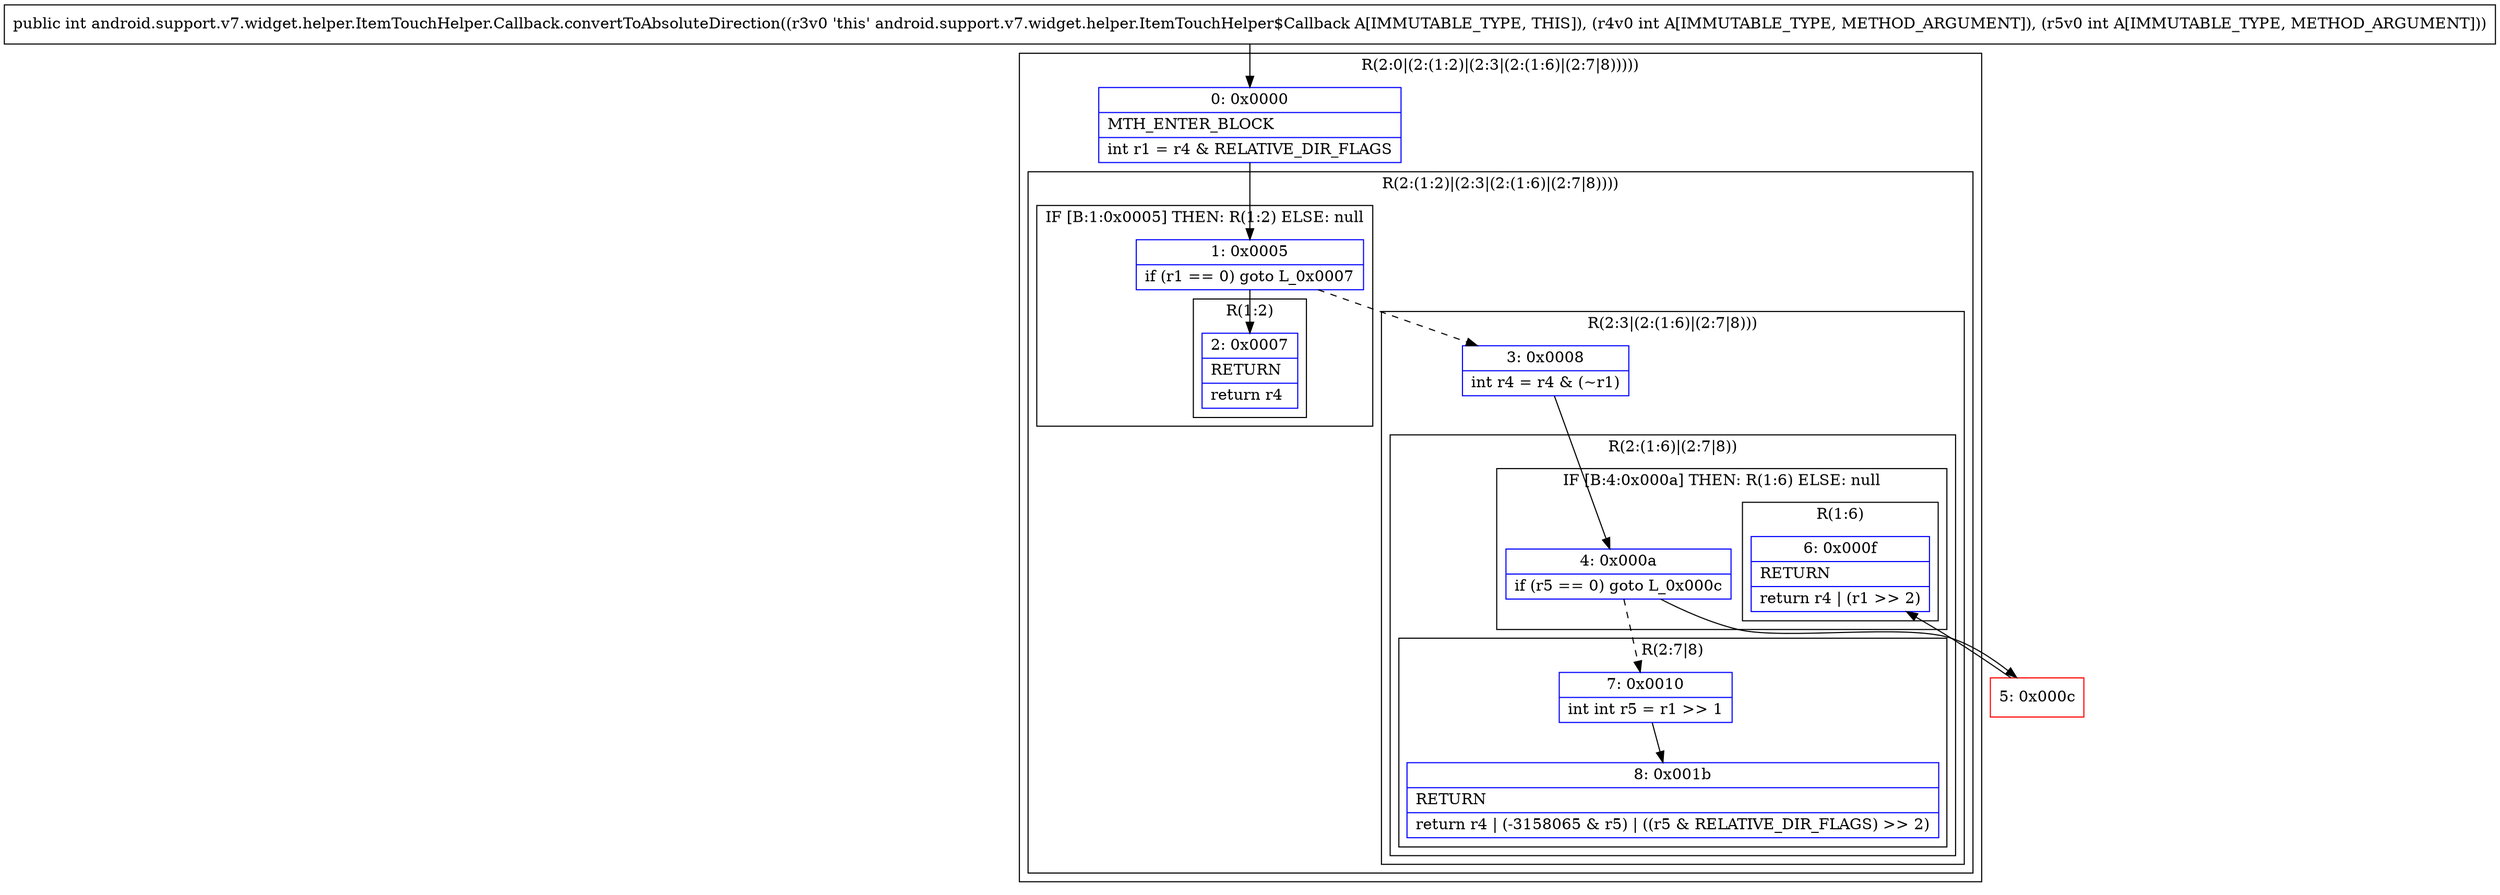 digraph "CFG forandroid.support.v7.widget.helper.ItemTouchHelper.Callback.convertToAbsoluteDirection(II)I" {
subgraph cluster_Region_917517409 {
label = "R(2:0|(2:(1:2)|(2:3|(2:(1:6)|(2:7|8)))))";
node [shape=record,color=blue];
Node_0 [shape=record,label="{0\:\ 0x0000|MTH_ENTER_BLOCK\l|int r1 = r4 & RELATIVE_DIR_FLAGS\l}"];
subgraph cluster_Region_530409677 {
label = "R(2:(1:2)|(2:3|(2:(1:6)|(2:7|8))))";
node [shape=record,color=blue];
subgraph cluster_IfRegion_1096158152 {
label = "IF [B:1:0x0005] THEN: R(1:2) ELSE: null";
node [shape=record,color=blue];
Node_1 [shape=record,label="{1\:\ 0x0005|if (r1 == 0) goto L_0x0007\l}"];
subgraph cluster_Region_417612481 {
label = "R(1:2)";
node [shape=record,color=blue];
Node_2 [shape=record,label="{2\:\ 0x0007|RETURN\l|return r4\l}"];
}
}
subgraph cluster_Region_807077800 {
label = "R(2:3|(2:(1:6)|(2:7|8)))";
node [shape=record,color=blue];
Node_3 [shape=record,label="{3\:\ 0x0008|int r4 = r4 & (~r1)\l}"];
subgraph cluster_Region_1682973595 {
label = "R(2:(1:6)|(2:7|8))";
node [shape=record,color=blue];
subgraph cluster_IfRegion_1001684354 {
label = "IF [B:4:0x000a] THEN: R(1:6) ELSE: null";
node [shape=record,color=blue];
Node_4 [shape=record,label="{4\:\ 0x000a|if (r5 == 0) goto L_0x000c\l}"];
subgraph cluster_Region_1065724585 {
label = "R(1:6)";
node [shape=record,color=blue];
Node_6 [shape=record,label="{6\:\ 0x000f|RETURN\l|return r4 \| (r1 \>\> 2)\l}"];
}
}
subgraph cluster_Region_136417796 {
label = "R(2:7|8)";
node [shape=record,color=blue];
Node_7 [shape=record,label="{7\:\ 0x0010|int int r5 = r1 \>\> 1\l}"];
Node_8 [shape=record,label="{8\:\ 0x001b|RETURN\l|return r4 \| (\-3158065 & r5) \| ((r5 & RELATIVE_DIR_FLAGS) \>\> 2)\l}"];
}
}
}
}
}
Node_5 [shape=record,color=red,label="{5\:\ 0x000c}"];
MethodNode[shape=record,label="{public int android.support.v7.widget.helper.ItemTouchHelper.Callback.convertToAbsoluteDirection((r3v0 'this' android.support.v7.widget.helper.ItemTouchHelper$Callback A[IMMUTABLE_TYPE, THIS]), (r4v0 int A[IMMUTABLE_TYPE, METHOD_ARGUMENT]), (r5v0 int A[IMMUTABLE_TYPE, METHOD_ARGUMENT])) }"];
MethodNode -> Node_0;
Node_0 -> Node_1;
Node_1 -> Node_2;
Node_1 -> Node_3[style=dashed];
Node_3 -> Node_4;
Node_4 -> Node_5;
Node_4 -> Node_7[style=dashed];
Node_7 -> Node_8;
Node_5 -> Node_6;
}

